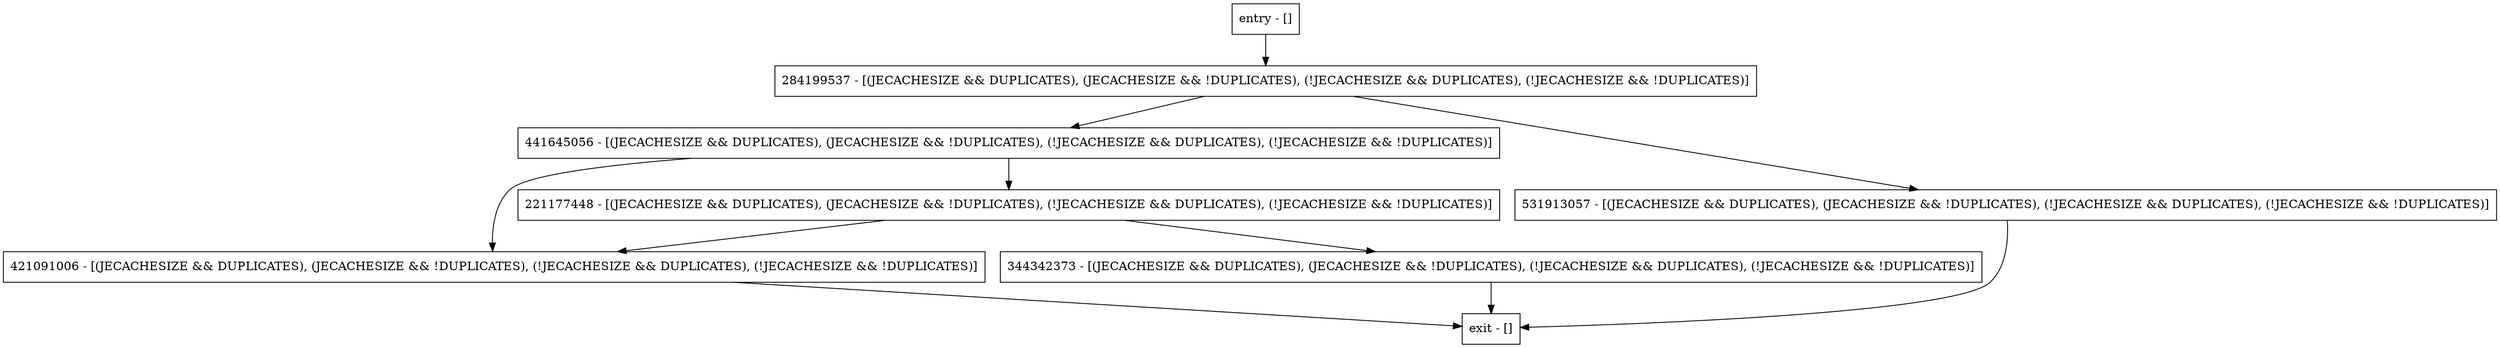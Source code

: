 digraph checkUpdatesAllowed {
node [shape=record];
221177448 [label="221177448 - [(JECACHESIZE && DUPLICATES), (JECACHESIZE && !DUPLICATES), (!JECACHESIZE && DUPLICATES), (!JECACHESIZE && !DUPLICATES)]"];
entry [label="entry - []"];
exit [label="exit - []"];
421091006 [label="421091006 - [(JECACHESIZE && DUPLICATES), (JECACHESIZE && !DUPLICATES), (!JECACHESIZE && DUPLICATES), (!JECACHESIZE && !DUPLICATES)]"];
284199537 [label="284199537 - [(JECACHESIZE && DUPLICATES), (JECACHESIZE && !DUPLICATES), (!JECACHESIZE && DUPLICATES), (!JECACHESIZE && !DUPLICATES)]"];
441645056 [label="441645056 - [(JECACHESIZE && DUPLICATES), (JECACHESIZE && !DUPLICATES), (!JECACHESIZE && DUPLICATES), (!JECACHESIZE && !DUPLICATES)]"];
531913057 [label="531913057 - [(JECACHESIZE && DUPLICATES), (JECACHESIZE && !DUPLICATES), (!JECACHESIZE && DUPLICATES), (!JECACHESIZE && !DUPLICATES)]"];
344342373 [label="344342373 - [(JECACHESIZE && DUPLICATES), (JECACHESIZE && !DUPLICATES), (!JECACHESIZE && DUPLICATES), (!JECACHESIZE && !DUPLICATES)]"];
entry;
exit;
221177448 -> 421091006;
221177448 -> 344342373;
entry -> 284199537;
421091006 -> exit;
284199537 -> 441645056;
284199537 -> 531913057;
441645056 -> 221177448;
441645056 -> 421091006;
531913057 -> exit;
344342373 -> exit;
}
